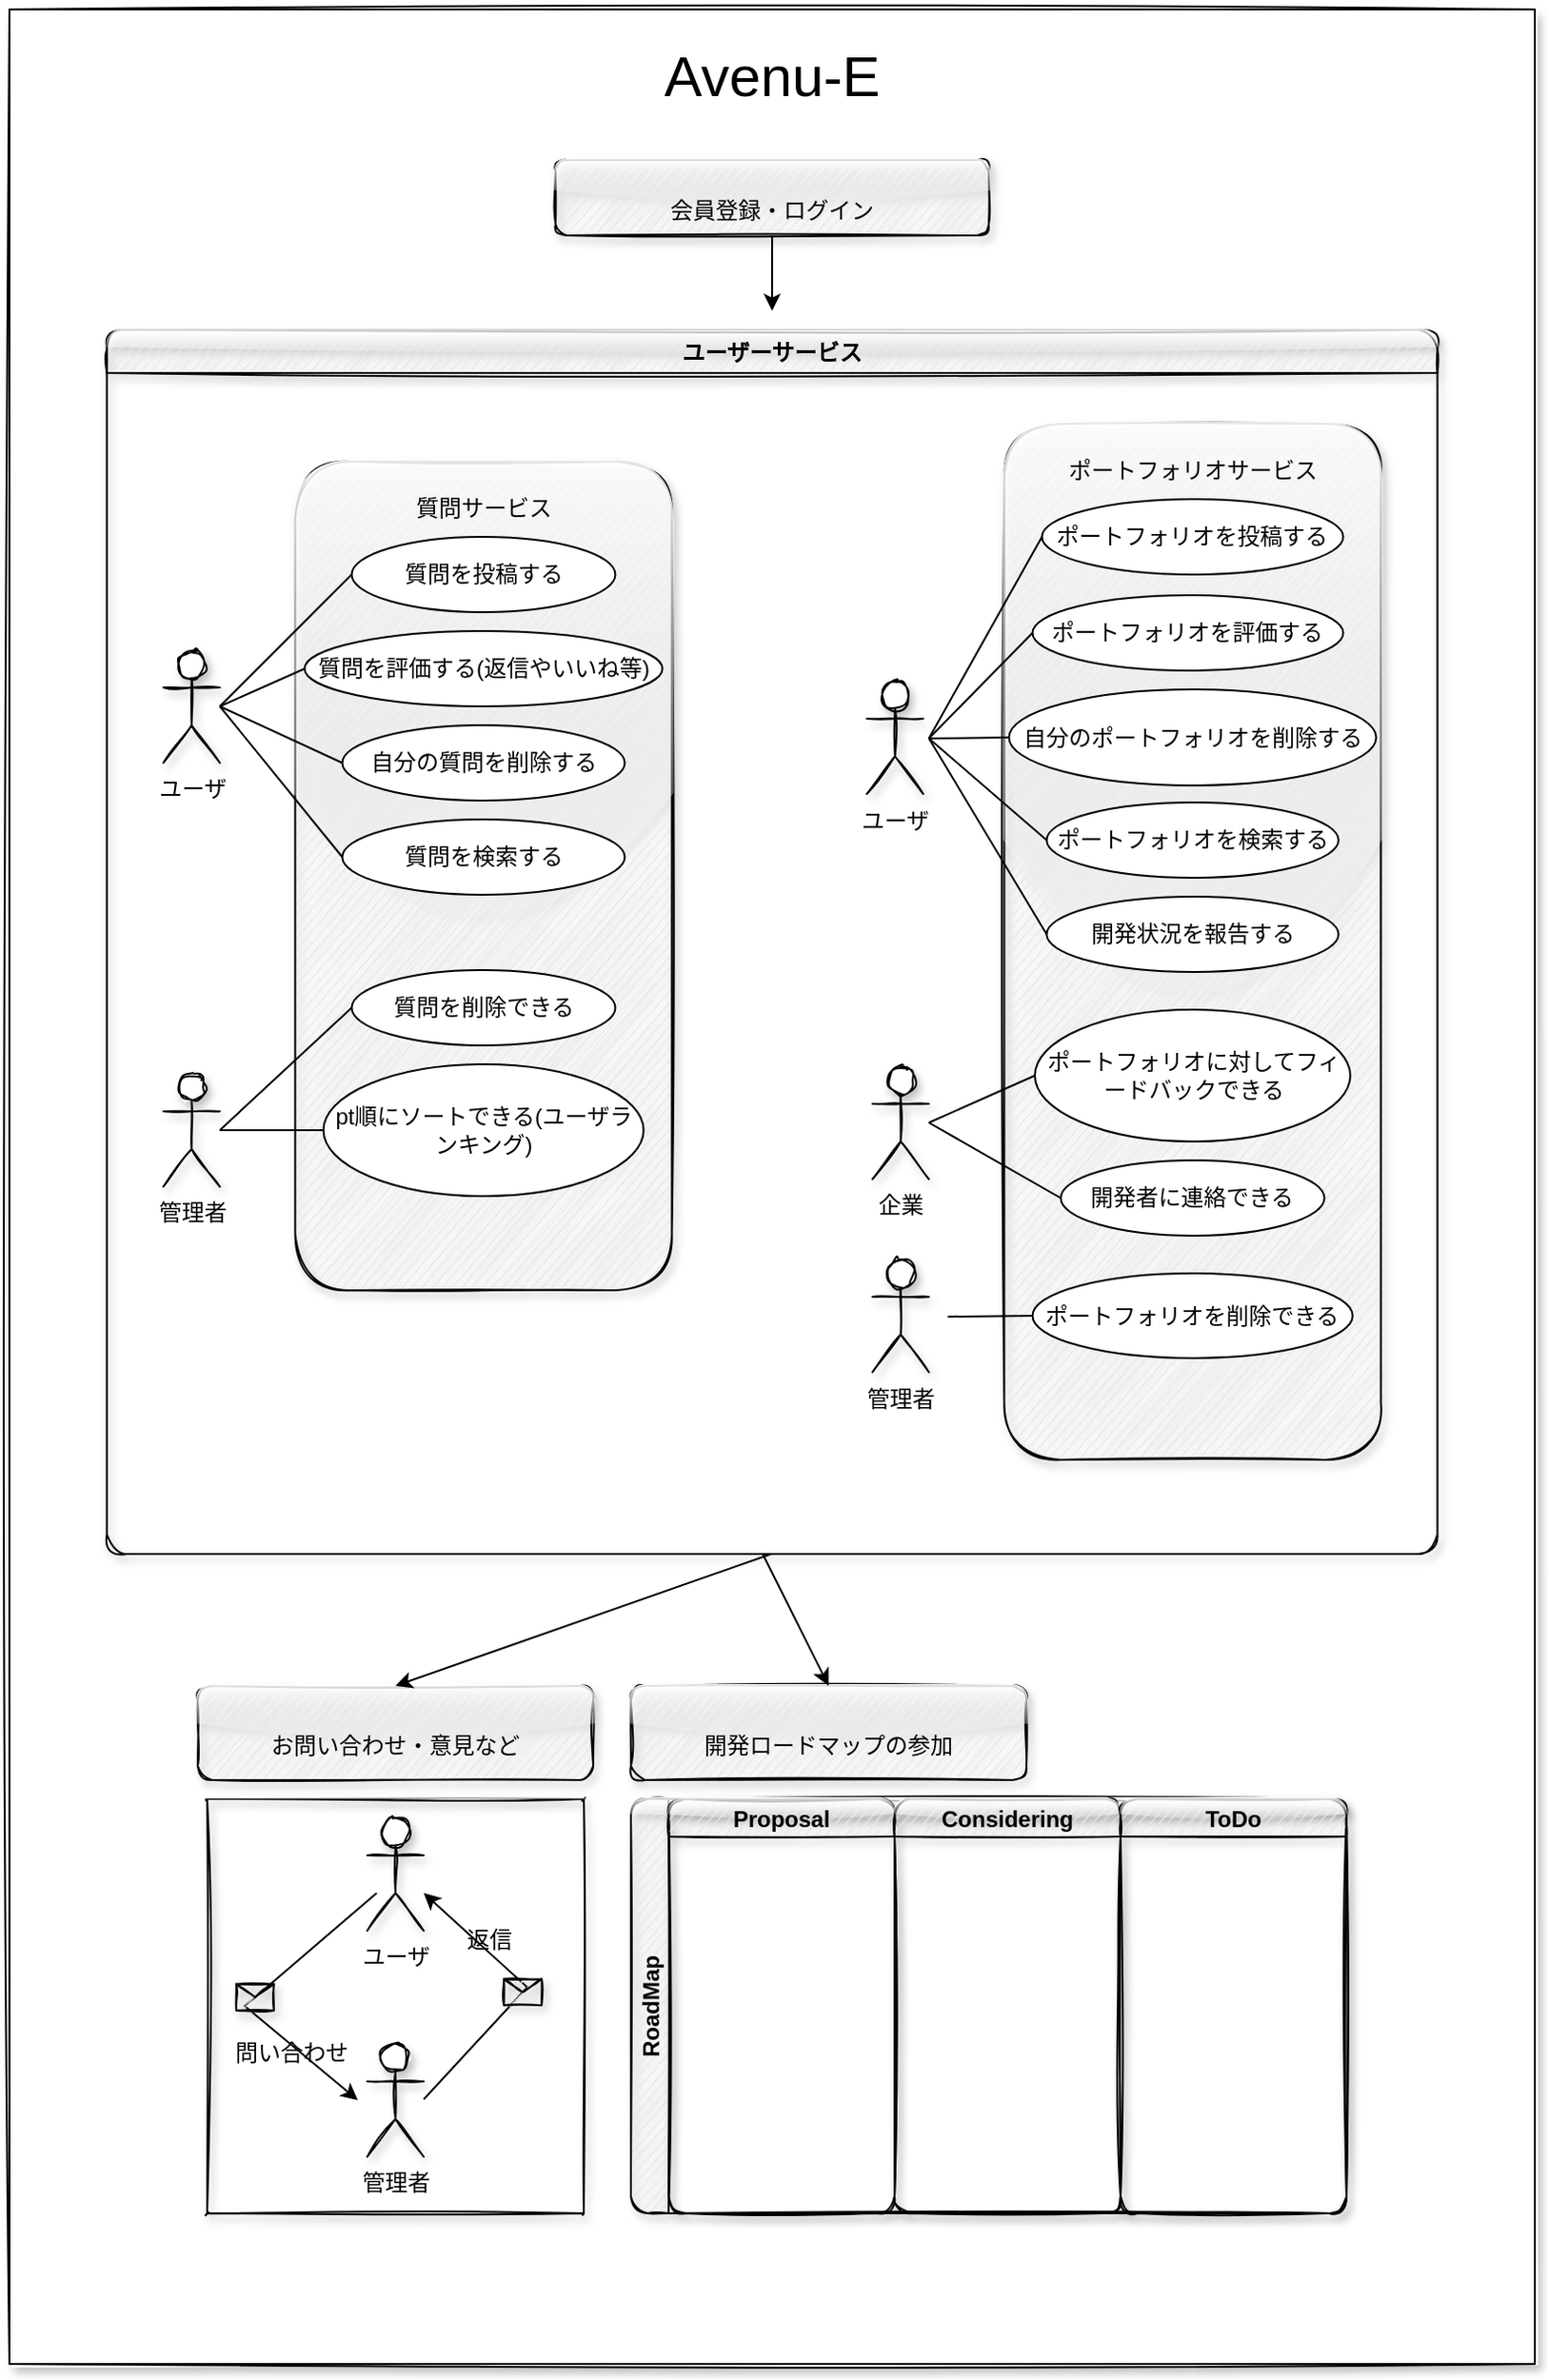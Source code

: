 <mxfile version="20.2.7" type="github">
  <diagram id="t2hU-5-CuDBf9wa1fy0a" name="ページ1">
    <mxGraphModel dx="2249" dy="804" grid="1" gridSize="10" guides="1" tooltips="1" connect="1" arrows="1" fold="1" page="1" pageScale="1" pageWidth="827" pageHeight="1169" math="0" shadow="0">
      <root>
        <mxCell id="0" />
        <mxCell id="1" parent="0" />
        <mxCell id="vpl09JnGNbOkWsn5oCrk-56" value="" style="rounded=0;whiteSpace=wrap;html=1;shadow=1;sketch=1;" parent="1" vertex="1">
          <mxGeometry x="-520" y="40" width="810" height="1250" as="geometry" />
        </mxCell>
        <mxCell id="vpl09JnGNbOkWsn5oCrk-57" value="&lt;font style=&quot;font-size: 30px;&quot;&gt;Avenu-E&lt;/font&gt;" style="text;html=1;strokeColor=none;fillColor=none;align=center;verticalAlign=middle;whiteSpace=wrap;rounded=0;" parent="1" vertex="1">
          <mxGeometry x="-260" y="60" width="290" height="30" as="geometry" />
        </mxCell>
        <mxCell id="vpl09JnGNbOkWsn5oCrk-89" style="edgeStyle=orthogonalEdgeStyle;rounded=0;orthogonalLoop=1;jettySize=auto;html=1;fontSize=12;" parent="1" source="vpl09JnGNbOkWsn5oCrk-64" edge="1">
          <mxGeometry relative="1" as="geometry">
            <mxPoint x="-115" y="200" as="targetPoint" />
            <Array as="points" />
          </mxGeometry>
        </mxCell>
        <mxCell id="vpl09JnGNbOkWsn5oCrk-64" value="&lt;font style=&quot;font-size: 12px; line-height: 1.2;&quot;&gt;会員登録・ログイン&lt;/font&gt;" style="rounded=1;whiteSpace=wrap;html=1;fontSize=30;fillColor=#E6E6E6;shadow=1;glass=1;sketch=1;" parent="1" vertex="1">
          <mxGeometry x="-230" y="120" width="230" height="40" as="geometry" />
        </mxCell>
        <mxCell id="vpl09JnGNbOkWsn5oCrk-87" value="&lt;span style=&quot;font-size: 12px;&quot;&gt;お問い合わせ・意見など&lt;/span&gt;" style="rounded=1;whiteSpace=wrap;html=1;fontSize=30;fillColor=#E6E6E6;shadow=1;glass=1;sketch=1;" parent="1" vertex="1">
          <mxGeometry x="-420" y="930" width="210" height="50" as="geometry" />
        </mxCell>
        <mxCell id="vpl09JnGNbOkWsn5oCrk-88" value="ユーザーサービス" style="swimlane;rounded=1;shadow=1;glass=1;sketch=1;fontSize=12;fillColor=#E6E6E6;" parent="1" vertex="1">
          <mxGeometry x="-468.25" y="210" width="706.5" height="650" as="geometry" />
        </mxCell>
        <mxCell id="vpl09JnGNbOkWsn5oCrk-1" value="ユーザ" style="shape=umlActor;verticalLabelPosition=bottom;verticalAlign=top;html=1;outlineConnect=0;shadow=1;sketch=1;" parent="vpl09JnGNbOkWsn5oCrk-88" vertex="1">
          <mxGeometry x="30" y="170" width="30" height="60" as="geometry" />
        </mxCell>
        <mxCell id="vpl09JnGNbOkWsn5oCrk-5" value="" style="rounded=1;whiteSpace=wrap;html=1;fillColor=#E6E6E6;glass=1;shadow=1;sketch=1;" parent="vpl09JnGNbOkWsn5oCrk-88" vertex="1">
          <mxGeometry x="100" y="70" width="200" height="440" as="geometry" />
        </mxCell>
        <mxCell id="vpl09JnGNbOkWsn5oCrk-8" value="管理者" style="shape=umlActor;verticalLabelPosition=bottom;verticalAlign=top;html=1;outlineConnect=0;shadow=1;sketch=1;" parent="vpl09JnGNbOkWsn5oCrk-88" vertex="1">
          <mxGeometry x="30" y="395" width="30" height="60" as="geometry" />
        </mxCell>
        <mxCell id="vpl09JnGNbOkWsn5oCrk-9" value="企業" style="shape=umlActor;verticalLabelPosition=bottom;verticalAlign=top;html=1;outlineConnect=0;shadow=1;sketch=1;" parent="vpl09JnGNbOkWsn5oCrk-88" vertex="1">
          <mxGeometry x="406.5" y="391" width="30" height="60" as="geometry" />
        </mxCell>
        <mxCell id="vpl09JnGNbOkWsn5oCrk-12" value="質問サービス" style="text;html=1;strokeColor=none;fillColor=none;align=center;verticalAlign=middle;whiteSpace=wrap;rounded=0;" parent="vpl09JnGNbOkWsn5oCrk-88" vertex="1">
          <mxGeometry x="135" y="80" width="130" height="30" as="geometry" />
        </mxCell>
        <mxCell id="vpl09JnGNbOkWsn5oCrk-14" value="質問を投稿する" style="ellipse;whiteSpace=wrap;html=1;" parent="vpl09JnGNbOkWsn5oCrk-88" vertex="1">
          <mxGeometry x="130" y="110" width="140" height="40" as="geometry" />
        </mxCell>
        <mxCell id="vpl09JnGNbOkWsn5oCrk-15" value="質問を評価する(返信やいいね等)" style="ellipse;whiteSpace=wrap;html=1;" parent="vpl09JnGNbOkWsn5oCrk-88" vertex="1">
          <mxGeometry x="105" y="160" width="190" height="40" as="geometry" />
        </mxCell>
        <mxCell id="vpl09JnGNbOkWsn5oCrk-16" value="自分の質問を削除する" style="ellipse;whiteSpace=wrap;html=1;" parent="vpl09JnGNbOkWsn5oCrk-88" vertex="1">
          <mxGeometry x="125" y="210" width="150" height="40" as="geometry" />
        </mxCell>
        <mxCell id="vpl09JnGNbOkWsn5oCrk-18" value="" style="endArrow=none;html=1;rounded=0;" parent="vpl09JnGNbOkWsn5oCrk-88" edge="1">
          <mxGeometry width="50" height="50" relative="1" as="geometry">
            <mxPoint x="60" y="200" as="sourcePoint" />
            <mxPoint x="130" y="130" as="targetPoint" />
          </mxGeometry>
        </mxCell>
        <mxCell id="vpl09JnGNbOkWsn5oCrk-19" value="" style="endArrow=none;html=1;rounded=0;" parent="vpl09JnGNbOkWsn5oCrk-88" edge="1">
          <mxGeometry width="50" height="50" relative="1" as="geometry">
            <mxPoint x="60" y="200" as="sourcePoint" />
            <mxPoint x="105" y="180" as="targetPoint" />
          </mxGeometry>
        </mxCell>
        <mxCell id="vpl09JnGNbOkWsn5oCrk-20" value="" style="endArrow=none;html=1;rounded=0;" parent="vpl09JnGNbOkWsn5oCrk-88" edge="1">
          <mxGeometry width="50" height="50" relative="1" as="geometry">
            <mxPoint x="60" y="200" as="sourcePoint" />
            <mxPoint x="125" y="230" as="targetPoint" />
          </mxGeometry>
        </mxCell>
        <mxCell id="vpl09JnGNbOkWsn5oCrk-22" value="質問を削除できる" style="ellipse;whiteSpace=wrap;html=1;" parent="vpl09JnGNbOkWsn5oCrk-88" vertex="1">
          <mxGeometry x="130" y="340" width="140" height="40" as="geometry" />
        </mxCell>
        <mxCell id="vpl09JnGNbOkWsn5oCrk-23" value="pt順にソートできる(ユーザランキング)" style="ellipse;whiteSpace=wrap;html=1;" parent="vpl09JnGNbOkWsn5oCrk-88" vertex="1">
          <mxGeometry x="115" y="390" width="170" height="70" as="geometry" />
        </mxCell>
        <mxCell id="vpl09JnGNbOkWsn5oCrk-24" value="質問を検索する" style="ellipse;whiteSpace=wrap;html=1;" parent="vpl09JnGNbOkWsn5oCrk-88" vertex="1">
          <mxGeometry x="125" y="260" width="150" height="40" as="geometry" />
        </mxCell>
        <mxCell id="vpl09JnGNbOkWsn5oCrk-25" value="" style="endArrow=none;html=1;rounded=0;" parent="vpl09JnGNbOkWsn5oCrk-88" edge="1">
          <mxGeometry width="50" height="50" relative="1" as="geometry">
            <mxPoint x="60" y="200" as="sourcePoint" />
            <mxPoint x="125" y="280" as="targetPoint" />
          </mxGeometry>
        </mxCell>
        <mxCell id="vpl09JnGNbOkWsn5oCrk-26" value="" style="endArrow=none;html=1;rounded=0;" parent="vpl09JnGNbOkWsn5oCrk-88" edge="1">
          <mxGeometry width="50" height="50" relative="1" as="geometry">
            <mxPoint x="60" y="425" as="sourcePoint" />
            <mxPoint x="130" y="360" as="targetPoint" />
          </mxGeometry>
        </mxCell>
        <mxCell id="vpl09JnGNbOkWsn5oCrk-27" value="" style="endArrow=none;html=1;rounded=0;" parent="vpl09JnGNbOkWsn5oCrk-88" source="vpl09JnGNbOkWsn5oCrk-8" edge="1">
          <mxGeometry width="50" height="50" relative="1" as="geometry">
            <mxPoint x="65" y="475" as="sourcePoint" />
            <mxPoint x="115" y="425" as="targetPoint" />
          </mxGeometry>
        </mxCell>
        <mxCell id="vpl09JnGNbOkWsn5oCrk-29" style="edgeStyle=orthogonalEdgeStyle;rounded=0;orthogonalLoop=1;jettySize=auto;html=1;exitX=0.5;exitY=1;exitDx=0;exitDy=0;" parent="vpl09JnGNbOkWsn5oCrk-88" source="vpl09JnGNbOkWsn5oCrk-5" target="vpl09JnGNbOkWsn5oCrk-5" edge="1">
          <mxGeometry relative="1" as="geometry" />
        </mxCell>
        <mxCell id="vpl09JnGNbOkWsn5oCrk-30" value="ユーザ" style="shape=umlActor;verticalLabelPosition=bottom;verticalAlign=top;html=1;outlineConnect=0;shadow=1;sketch=1;" parent="vpl09JnGNbOkWsn5oCrk-88" vertex="1">
          <mxGeometry x="403.5" y="186.5" width="30" height="60" as="geometry" />
        </mxCell>
        <mxCell id="vpl09JnGNbOkWsn5oCrk-31" value="" style="rounded=1;whiteSpace=wrap;html=1;fillColor=#E6E6E6;glass=1;shadow=1;sketch=1;" parent="vpl09JnGNbOkWsn5oCrk-88" vertex="1">
          <mxGeometry x="476.5" y="50" width="200" height="550" as="geometry" />
        </mxCell>
        <mxCell id="vpl09JnGNbOkWsn5oCrk-32" value="管理者" style="shape=umlActor;verticalLabelPosition=bottom;verticalAlign=top;html=1;outlineConnect=0;shadow=1;sketch=1;" parent="vpl09JnGNbOkWsn5oCrk-88" vertex="1">
          <mxGeometry x="406.5" y="493.5" width="30" height="60" as="geometry" />
        </mxCell>
        <mxCell id="vpl09JnGNbOkWsn5oCrk-33" value="ポートフォリオサービス" style="text;html=1;strokeColor=none;fillColor=none;align=center;verticalAlign=middle;whiteSpace=wrap;rounded=0;" parent="vpl09JnGNbOkWsn5oCrk-88" vertex="1">
          <mxGeometry x="504" y="60" width="145" height="30" as="geometry" />
        </mxCell>
        <mxCell id="vpl09JnGNbOkWsn5oCrk-34" value="ポートフォリオを投稿する" style="ellipse;whiteSpace=wrap;html=1;" parent="vpl09JnGNbOkWsn5oCrk-88" vertex="1">
          <mxGeometry x="496.5" y="90" width="160" height="40" as="geometry" />
        </mxCell>
        <mxCell id="vpl09JnGNbOkWsn5oCrk-35" value="ポートフォリオを評価する" style="ellipse;whiteSpace=wrap;html=1;" parent="vpl09JnGNbOkWsn5oCrk-88" vertex="1">
          <mxGeometry x="491.5" y="141" width="165" height="40" as="geometry" />
        </mxCell>
        <mxCell id="vpl09JnGNbOkWsn5oCrk-36" value="自分のポートフォリオを削除する" style="ellipse;whiteSpace=wrap;html=1;" parent="vpl09JnGNbOkWsn5oCrk-88" vertex="1">
          <mxGeometry x="479" y="191" width="195" height="51" as="geometry" />
        </mxCell>
        <mxCell id="vpl09JnGNbOkWsn5oCrk-37" value="" style="endArrow=none;html=1;rounded=0;entryX=0;entryY=0.5;entryDx=0;entryDy=0;" parent="vpl09JnGNbOkWsn5oCrk-88" target="vpl09JnGNbOkWsn5oCrk-34" edge="1">
          <mxGeometry width="50" height="50" relative="1" as="geometry">
            <mxPoint x="436.5" y="217" as="sourcePoint" />
            <mxPoint x="506.5" y="110" as="targetPoint" />
          </mxGeometry>
        </mxCell>
        <mxCell id="vpl09JnGNbOkWsn5oCrk-38" value="" style="endArrow=none;html=1;rounded=0;entryX=0;entryY=0.5;entryDx=0;entryDy=0;" parent="vpl09JnGNbOkWsn5oCrk-88" target="vpl09JnGNbOkWsn5oCrk-35" edge="1">
          <mxGeometry width="50" height="50" relative="1" as="geometry">
            <mxPoint x="436.5" y="217" as="sourcePoint" />
            <mxPoint x="481.5" y="160" as="targetPoint" />
          </mxGeometry>
        </mxCell>
        <mxCell id="vpl09JnGNbOkWsn5oCrk-39" value="" style="endArrow=none;html=1;rounded=0;entryX=0;entryY=0.5;entryDx=0;entryDy=0;" parent="vpl09JnGNbOkWsn5oCrk-88" target="vpl09JnGNbOkWsn5oCrk-36" edge="1">
          <mxGeometry width="50" height="50" relative="1" as="geometry">
            <mxPoint x="436.5" y="217" as="sourcePoint" />
            <mxPoint x="501.5" y="210" as="targetPoint" />
          </mxGeometry>
        </mxCell>
        <mxCell id="vpl09JnGNbOkWsn5oCrk-40" value="開発者に連絡できる" style="ellipse;whiteSpace=wrap;html=1;" parent="vpl09JnGNbOkWsn5oCrk-88" vertex="1">
          <mxGeometry x="506.5" y="441" width="140" height="40" as="geometry" />
        </mxCell>
        <mxCell id="vpl09JnGNbOkWsn5oCrk-41" value="ポートフォリオを削除できる" style="ellipse;whiteSpace=wrap;html=1;" parent="vpl09JnGNbOkWsn5oCrk-88" vertex="1">
          <mxGeometry x="491.5" y="501" width="170" height="45" as="geometry" />
        </mxCell>
        <mxCell id="vpl09JnGNbOkWsn5oCrk-42" value="ポートフォリオを検索する" style="ellipse;whiteSpace=wrap;html=1;" parent="vpl09JnGNbOkWsn5oCrk-88" vertex="1">
          <mxGeometry x="499" y="251" width="155" height="40" as="geometry" />
        </mxCell>
        <mxCell id="vpl09JnGNbOkWsn5oCrk-43" value="" style="endArrow=none;html=1;rounded=0;entryX=0;entryY=0.5;entryDx=0;entryDy=0;" parent="vpl09JnGNbOkWsn5oCrk-88" target="vpl09JnGNbOkWsn5oCrk-42" edge="1">
          <mxGeometry width="50" height="50" relative="1" as="geometry">
            <mxPoint x="436.5" y="217" as="sourcePoint" />
            <mxPoint x="501.5" y="260" as="targetPoint" />
          </mxGeometry>
        </mxCell>
        <mxCell id="vpl09JnGNbOkWsn5oCrk-45" value="" style="endArrow=none;html=1;rounded=0;entryX=0;entryY=0.5;entryDx=0;entryDy=0;" parent="vpl09JnGNbOkWsn5oCrk-88" target="vpl09JnGNbOkWsn5oCrk-41" edge="1">
          <mxGeometry width="50" height="50" relative="1" as="geometry">
            <mxPoint x="446.5" y="524" as="sourcePoint" />
            <mxPoint x="491.5" y="561" as="targetPoint" />
          </mxGeometry>
        </mxCell>
        <mxCell id="vpl09JnGNbOkWsn5oCrk-47" value="開発状況を報告する" style="ellipse;whiteSpace=wrap;html=1;" parent="vpl09JnGNbOkWsn5oCrk-88" vertex="1">
          <mxGeometry x="499" y="301" width="155" height="40" as="geometry" />
        </mxCell>
        <mxCell id="vpl09JnGNbOkWsn5oCrk-48" value="" style="endArrow=none;html=1;rounded=0;" parent="vpl09JnGNbOkWsn5oCrk-88" edge="1">
          <mxGeometry width="50" height="50" relative="1" as="geometry">
            <mxPoint x="436.5" y="217" as="sourcePoint" />
            <mxPoint x="499" y="321" as="targetPoint" />
          </mxGeometry>
        </mxCell>
        <mxCell id="vpl09JnGNbOkWsn5oCrk-49" value="ポートフォリオに対してフィードバックできる" style="ellipse;whiteSpace=wrap;html=1;" parent="vpl09JnGNbOkWsn5oCrk-88" vertex="1">
          <mxGeometry x="492.75" y="361" width="167.5" height="70" as="geometry" />
        </mxCell>
        <mxCell id="vpl09JnGNbOkWsn5oCrk-50" value="" style="endArrow=none;html=1;rounded=0;entryX=0;entryY=0.5;entryDx=0;entryDy=0;" parent="vpl09JnGNbOkWsn5oCrk-88" target="vpl09JnGNbOkWsn5oCrk-49" edge="1">
          <mxGeometry width="50" height="50" relative="1" as="geometry">
            <mxPoint x="436.5" y="421" as="sourcePoint" />
            <mxPoint x="491.5" y="391" as="targetPoint" />
          </mxGeometry>
        </mxCell>
        <mxCell id="vpl09JnGNbOkWsn5oCrk-51" value="" style="endArrow=none;html=1;rounded=0;entryX=0;entryY=0.5;entryDx=0;entryDy=0;" parent="vpl09JnGNbOkWsn5oCrk-88" target="vpl09JnGNbOkWsn5oCrk-40" edge="1">
          <mxGeometry width="50" height="50" relative="1" as="geometry">
            <mxPoint x="436.5" y="421" as="sourcePoint" />
            <mxPoint x="506.5" y="461" as="targetPoint" />
          </mxGeometry>
        </mxCell>
        <mxCell id="vpl09JnGNbOkWsn5oCrk-46" style="edgeStyle=orthogonalEdgeStyle;rounded=0;orthogonalLoop=1;jettySize=auto;html=1;exitX=0.5;exitY=1;exitDx=0;exitDy=0;" parent="vpl09JnGNbOkWsn5oCrk-88" source="vpl09JnGNbOkWsn5oCrk-31" target="vpl09JnGNbOkWsn5oCrk-31" edge="1">
          <mxGeometry relative="1" as="geometry" />
        </mxCell>
        <mxCell id="vpl09JnGNbOkWsn5oCrk-90" value="" style="endArrow=classic;html=1;rounded=0;fontSize=12;entryX=0.5;entryY=0;entryDx=0;entryDy=0;" parent="1" target="vpl09JnGNbOkWsn5oCrk-87" edge="1">
          <mxGeometry width="50" height="50" relative="1" as="geometry">
            <mxPoint x="-115.5" y="860" as="sourcePoint" />
            <mxPoint x="-115.5" y="920" as="targetPoint" />
          </mxGeometry>
        </mxCell>
        <mxCell id="vpl09JnGNbOkWsn5oCrk-91" value="&lt;span style=&quot;font-size: 12px;&quot;&gt;開発ロードマップの参加&lt;/span&gt;" style="rounded=1;whiteSpace=wrap;html=1;fontSize=30;fillColor=#E6E6E6;shadow=1;glass=1;sketch=1;" parent="1" vertex="1">
          <mxGeometry x="-190" y="930" width="210" height="50" as="geometry" />
        </mxCell>
        <mxCell id="vpl09JnGNbOkWsn5oCrk-93" value="" style="endArrow=classic;html=1;rounded=0;fontSize=12;entryX=0.5;entryY=0;entryDx=0;entryDy=0;" parent="1" target="vpl09JnGNbOkWsn5oCrk-91" edge="1">
          <mxGeometry width="50" height="50" relative="1" as="geometry">
            <mxPoint x="-120" y="860" as="sourcePoint" />
            <mxPoint x="-220" y="940" as="targetPoint" />
          </mxGeometry>
        </mxCell>
        <mxCell id="vpl09JnGNbOkWsn5oCrk-97" value="" style="swimlane;startSize=0;rounded=1;shadow=1;glass=1;sketch=1;fontSize=12;fillColor=#E6E6E6;" parent="1" vertex="1">
          <mxGeometry x="-415" y="990" width="200" height="220" as="geometry" />
        </mxCell>
        <mxCell id="vpl09JnGNbOkWsn5oCrk-95" value="管理者" style="shape=umlActor;verticalLabelPosition=bottom;verticalAlign=top;html=1;outlineConnect=0;shadow=1;sketch=1;" parent="vpl09JnGNbOkWsn5oCrk-97" vertex="1">
          <mxGeometry x="85" y="130" width="30" height="60" as="geometry" />
        </mxCell>
        <mxCell id="vpl09JnGNbOkWsn5oCrk-96" value="ユーザ" style="shape=umlActor;verticalLabelPosition=bottom;verticalAlign=top;html=1;outlineConnect=0;shadow=1;sketch=1;" parent="vpl09JnGNbOkWsn5oCrk-97" vertex="1">
          <mxGeometry x="85" y="10" width="30" height="60" as="geometry" />
        </mxCell>
        <mxCell id="vpl09JnGNbOkWsn5oCrk-100" value="" style="endArrow=classic;html=1;rounded=0;fontSize=12;" parent="vpl09JnGNbOkWsn5oCrk-97" edge="1">
          <mxGeometry relative="1" as="geometry">
            <mxPoint x="115" y="159.5" as="sourcePoint" />
            <mxPoint x="115" y="50" as="targetPoint" />
            <Array as="points">
              <mxPoint x="170" y="100" />
            </Array>
          </mxGeometry>
        </mxCell>
        <mxCell id="vpl09JnGNbOkWsn5oCrk-101" value="" style="shape=message;html=1;outlineConnect=0;rounded=1;shadow=1;glass=1;sketch=1;fontSize=12;fillColor=#E6E6E6;" parent="vpl09JnGNbOkWsn5oCrk-100" vertex="1">
          <mxGeometry width="20" height="14" relative="1" as="geometry">
            <mxPoint x="-10" y="-7" as="offset" />
          </mxGeometry>
        </mxCell>
        <mxCell id="vpl09JnGNbOkWsn5oCrk-102" value="" style="endArrow=classic;html=1;rounded=0;fontSize=12;" parent="vpl09JnGNbOkWsn5oCrk-97" edge="1">
          <mxGeometry relative="1" as="geometry">
            <mxPoint x="90" y="50" as="sourcePoint" />
            <mxPoint x="80" y="160" as="targetPoint" />
            <Array as="points">
              <mxPoint x="20" y="110" />
            </Array>
          </mxGeometry>
        </mxCell>
        <mxCell id="vpl09JnGNbOkWsn5oCrk-103" value="" style="shape=message;html=1;outlineConnect=0;rounded=1;shadow=1;glass=1;sketch=1;fontSize=12;fillColor=#E6E6E6;" parent="vpl09JnGNbOkWsn5oCrk-102" vertex="1">
          <mxGeometry width="20" height="14" relative="1" as="geometry">
            <mxPoint x="-10" y="-7" as="offset" />
          </mxGeometry>
        </mxCell>
        <mxCell id="vpl09JnGNbOkWsn5oCrk-111" value="問い合わせ" style="text;html=1;strokeColor=none;fillColor=none;align=center;verticalAlign=middle;whiteSpace=wrap;rounded=0;shadow=1;glass=1;sketch=1;fontSize=12;" parent="vpl09JnGNbOkWsn5oCrk-97" vertex="1">
          <mxGeometry x="5" y="120" width="80" height="30" as="geometry" />
        </mxCell>
        <mxCell id="vpl09JnGNbOkWsn5oCrk-105" value="RoadMap" style="swimlane;childLayout=stackLayout;resizeParent=1;resizeParentMax=0;startSize=20;horizontal=0;horizontalStack=1;rounded=1;shadow=1;glass=1;sketch=1;fontSize=12;fillColor=#E6E6E6;" parent="1" vertex="1">
          <mxGeometry x="-190" y="990" width="380" height="220" as="geometry">
            <mxRectangle x="-345" y="990" width="40" height="60" as="alternateBounds" />
          </mxGeometry>
        </mxCell>
        <mxCell id="vpl09JnGNbOkWsn5oCrk-106" value="Proposal" style="swimlane;startSize=20;rounded=1;shadow=1;glass=1;sketch=1;fontSize=12;fillColor=#E6E6E6;" parent="vpl09JnGNbOkWsn5oCrk-105" vertex="1">
          <mxGeometry x="20" width="120" height="220" as="geometry">
            <mxRectangle x="20" width="40" height="220" as="alternateBounds" />
          </mxGeometry>
        </mxCell>
        <mxCell id="vpl09JnGNbOkWsn5oCrk-107" value="Considering" style="swimlane;startSize=20;rounded=1;shadow=1;glass=1;sketch=1;fontSize=12;fillColor=#E6E6E6;" parent="vpl09JnGNbOkWsn5oCrk-105" vertex="1">
          <mxGeometry x="140" width="120" height="220" as="geometry">
            <mxRectangle x="140" width="40" height="220" as="alternateBounds" />
          </mxGeometry>
        </mxCell>
        <mxCell id="vpl09JnGNbOkWsn5oCrk-108" value="ToDo" style="swimlane;startSize=20;rounded=1;shadow=1;glass=1;sketch=1;fontSize=12;fillColor=#E6E6E6;" parent="vpl09JnGNbOkWsn5oCrk-105" vertex="1">
          <mxGeometry x="260" width="120" height="220" as="geometry">
            <mxRectangle x="260" width="40" height="220" as="alternateBounds" />
          </mxGeometry>
        </mxCell>
        <mxCell id="vpl09JnGNbOkWsn5oCrk-116" value="返信" style="text;html=1;strokeColor=none;fillColor=none;align=center;verticalAlign=middle;whiteSpace=wrap;rounded=0;shadow=1;glass=1;sketch=1;fontSize=12;" parent="1" vertex="1">
          <mxGeometry x="-305" y="1050" width="80" height="30" as="geometry" />
        </mxCell>
      </root>
    </mxGraphModel>
  </diagram>
</mxfile>
